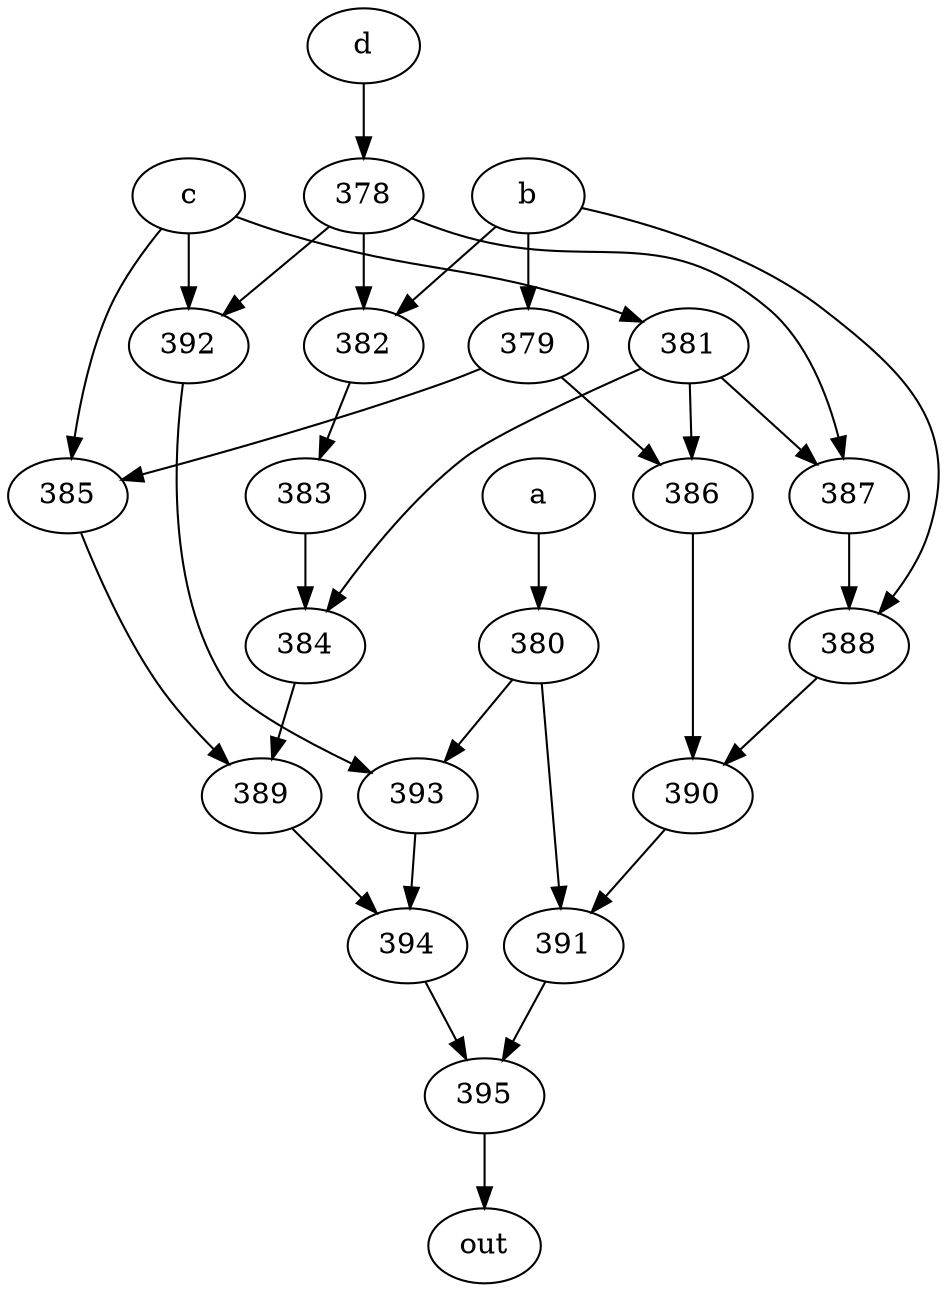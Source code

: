 strict digraph "" {
	395 -> out;
	a -> 380;
	380 -> 391;
	380 -> 393;
	391 -> 395;
	393 -> 394;
	b -> 379;
	b -> 382;
	b -> 388;
	379 -> 385;
	379 -> 386;
	382 -> 383;
	388 -> 390;
	385 -> 389;
	386 -> 390;
	383 -> 384;
	390 -> 391;
	c -> 385;
	c -> 381;
	c -> 392;
	381 -> 386;
	381 -> 384;
	381 -> 387;
	392 -> 393;
	384 -> 389;
	387 -> 388;
	389 -> 394;
	d -> 378;
	378 -> 382;
	378 -> 392;
	378 -> 387;
	394 -> 395;
}
